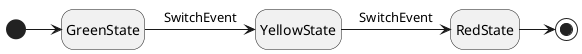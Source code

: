 @startuml
hide empty description
[*] -> GreenState
GreenState -> YellowState : SwitchEvent
YellowState -> RedState : SwitchEvent
RedState -> [*]
@enduml